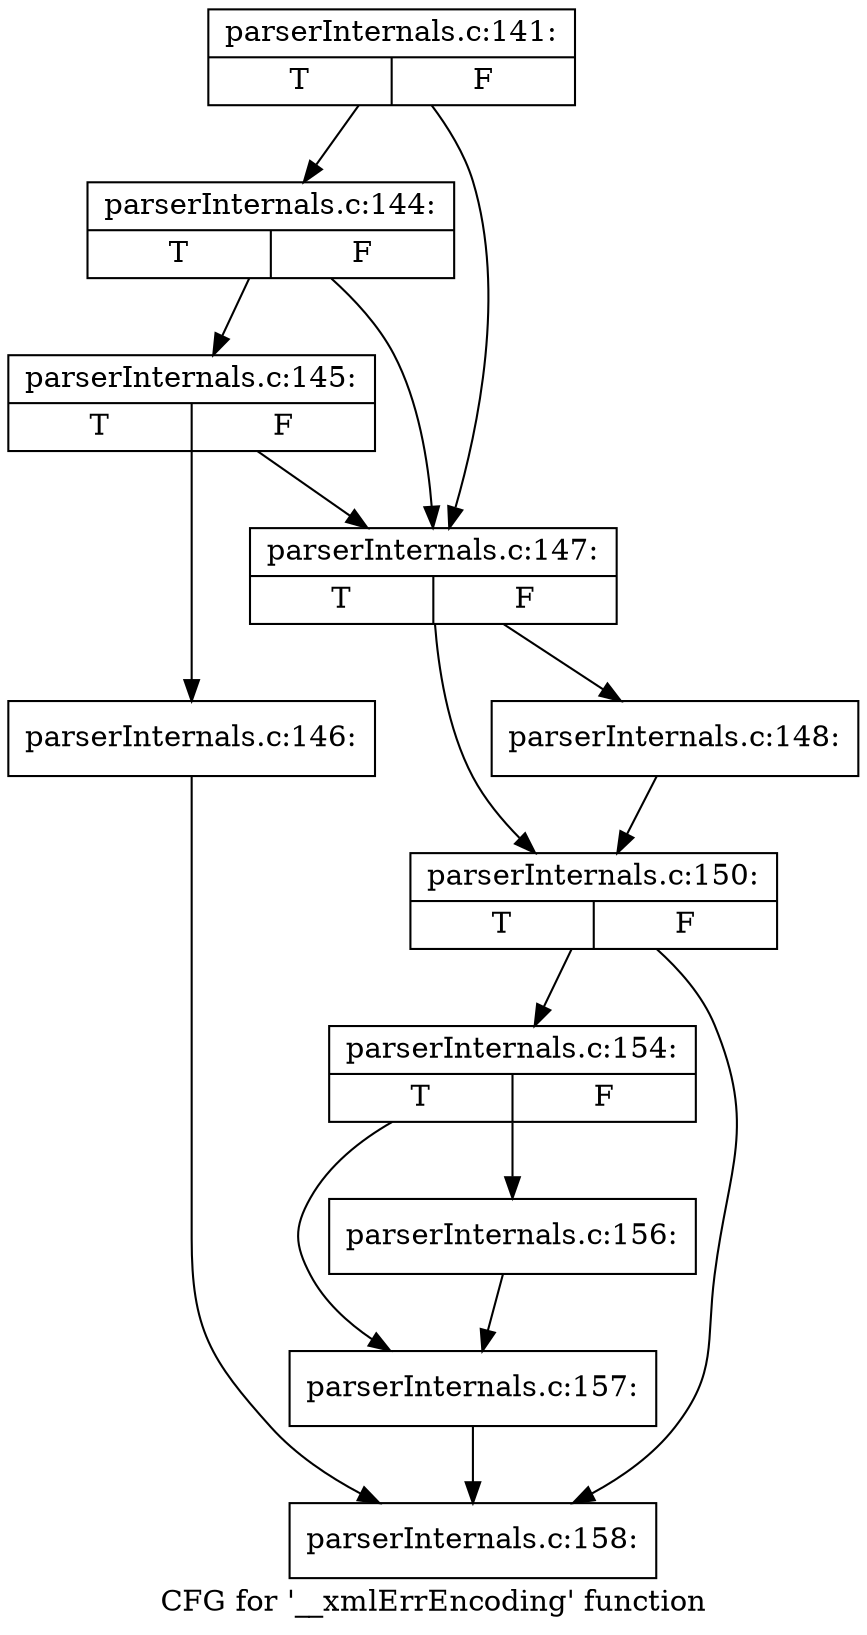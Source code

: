 digraph "CFG for '__xmlErrEncoding' function" {
	label="CFG for '__xmlErrEncoding' function";

	Node0x4e642b0 [shape=record,label="{parserInternals.c:141:|{<s0>T|<s1>F}}"];
	Node0x4e642b0 -> Node0x4e657a0;
	Node0x4e642b0 -> Node0x4e656d0;
	Node0x4e657a0 [shape=record,label="{parserInternals.c:144:|{<s0>T|<s1>F}}"];
	Node0x4e657a0 -> Node0x4e65720;
	Node0x4e657a0 -> Node0x4e656d0;
	Node0x4e65720 [shape=record,label="{parserInternals.c:145:|{<s0>T|<s1>F}}"];
	Node0x4e65720 -> Node0x4e65680;
	Node0x4e65720 -> Node0x4e656d0;
	Node0x4e65680 [shape=record,label="{parserInternals.c:146:}"];
	Node0x4e65680 -> Node0x4e669a0;
	Node0x4e656d0 [shape=record,label="{parserInternals.c:147:|{<s0>T|<s1>F}}"];
	Node0x4e656d0 -> Node0x4e66210;
	Node0x4e656d0 -> Node0x4e66260;
	Node0x4e66210 [shape=record,label="{parserInternals.c:148:}"];
	Node0x4e66210 -> Node0x4e66260;
	Node0x4e66260 [shape=record,label="{parserInternals.c:150:|{<s0>T|<s1>F}}"];
	Node0x4e66260 -> Node0x4e66950;
	Node0x4e66260 -> Node0x4e669a0;
	Node0x4e66950 [shape=record,label="{parserInternals.c:154:|{<s0>T|<s1>F}}"];
	Node0x4e66950 -> Node0x4e683b0;
	Node0x4e66950 -> Node0x4e68400;
	Node0x4e683b0 [shape=record,label="{parserInternals.c:156:}"];
	Node0x4e683b0 -> Node0x4e68400;
	Node0x4e68400 [shape=record,label="{parserInternals.c:157:}"];
	Node0x4e68400 -> Node0x4e669a0;
	Node0x4e669a0 [shape=record,label="{parserInternals.c:158:}"];
}
